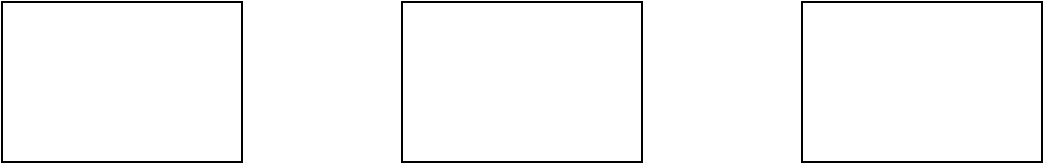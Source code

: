<mxfile version="24.8.4">
  <diagram name="Page-1" id="xhf_rqMSdTx6UykfWGdO">
    <mxGraphModel dx="1914" dy="1018" grid="1" gridSize="10" guides="1" tooltips="1" connect="1" arrows="1" fold="1" page="1" pageScale="1" pageWidth="827" pageHeight="1169" math="0" shadow="0">
      <root>
        <mxCell id="0" />
        <mxCell id="1" parent="0" />
        <mxCell id="IkYJzsR95ull9F0BhxLU-1" value="" style="rounded=0;whiteSpace=wrap;html=1;" vertex="1" parent="1">
          <mxGeometry x="120" y="200" width="120" height="80" as="geometry" />
        </mxCell>
        <mxCell id="IkYJzsR95ull9F0BhxLU-2" value="" style="rounded=0;whiteSpace=wrap;html=1;" vertex="1" parent="1">
          <mxGeometry x="320" y="200" width="120" height="80" as="geometry" />
        </mxCell>
        <mxCell id="IkYJzsR95ull9F0BhxLU-3" value="" style="rounded=0;whiteSpace=wrap;html=1;" vertex="1" parent="1">
          <mxGeometry x="520" y="200" width="120" height="80" as="geometry" />
        </mxCell>
      </root>
    </mxGraphModel>
  </diagram>
</mxfile>
